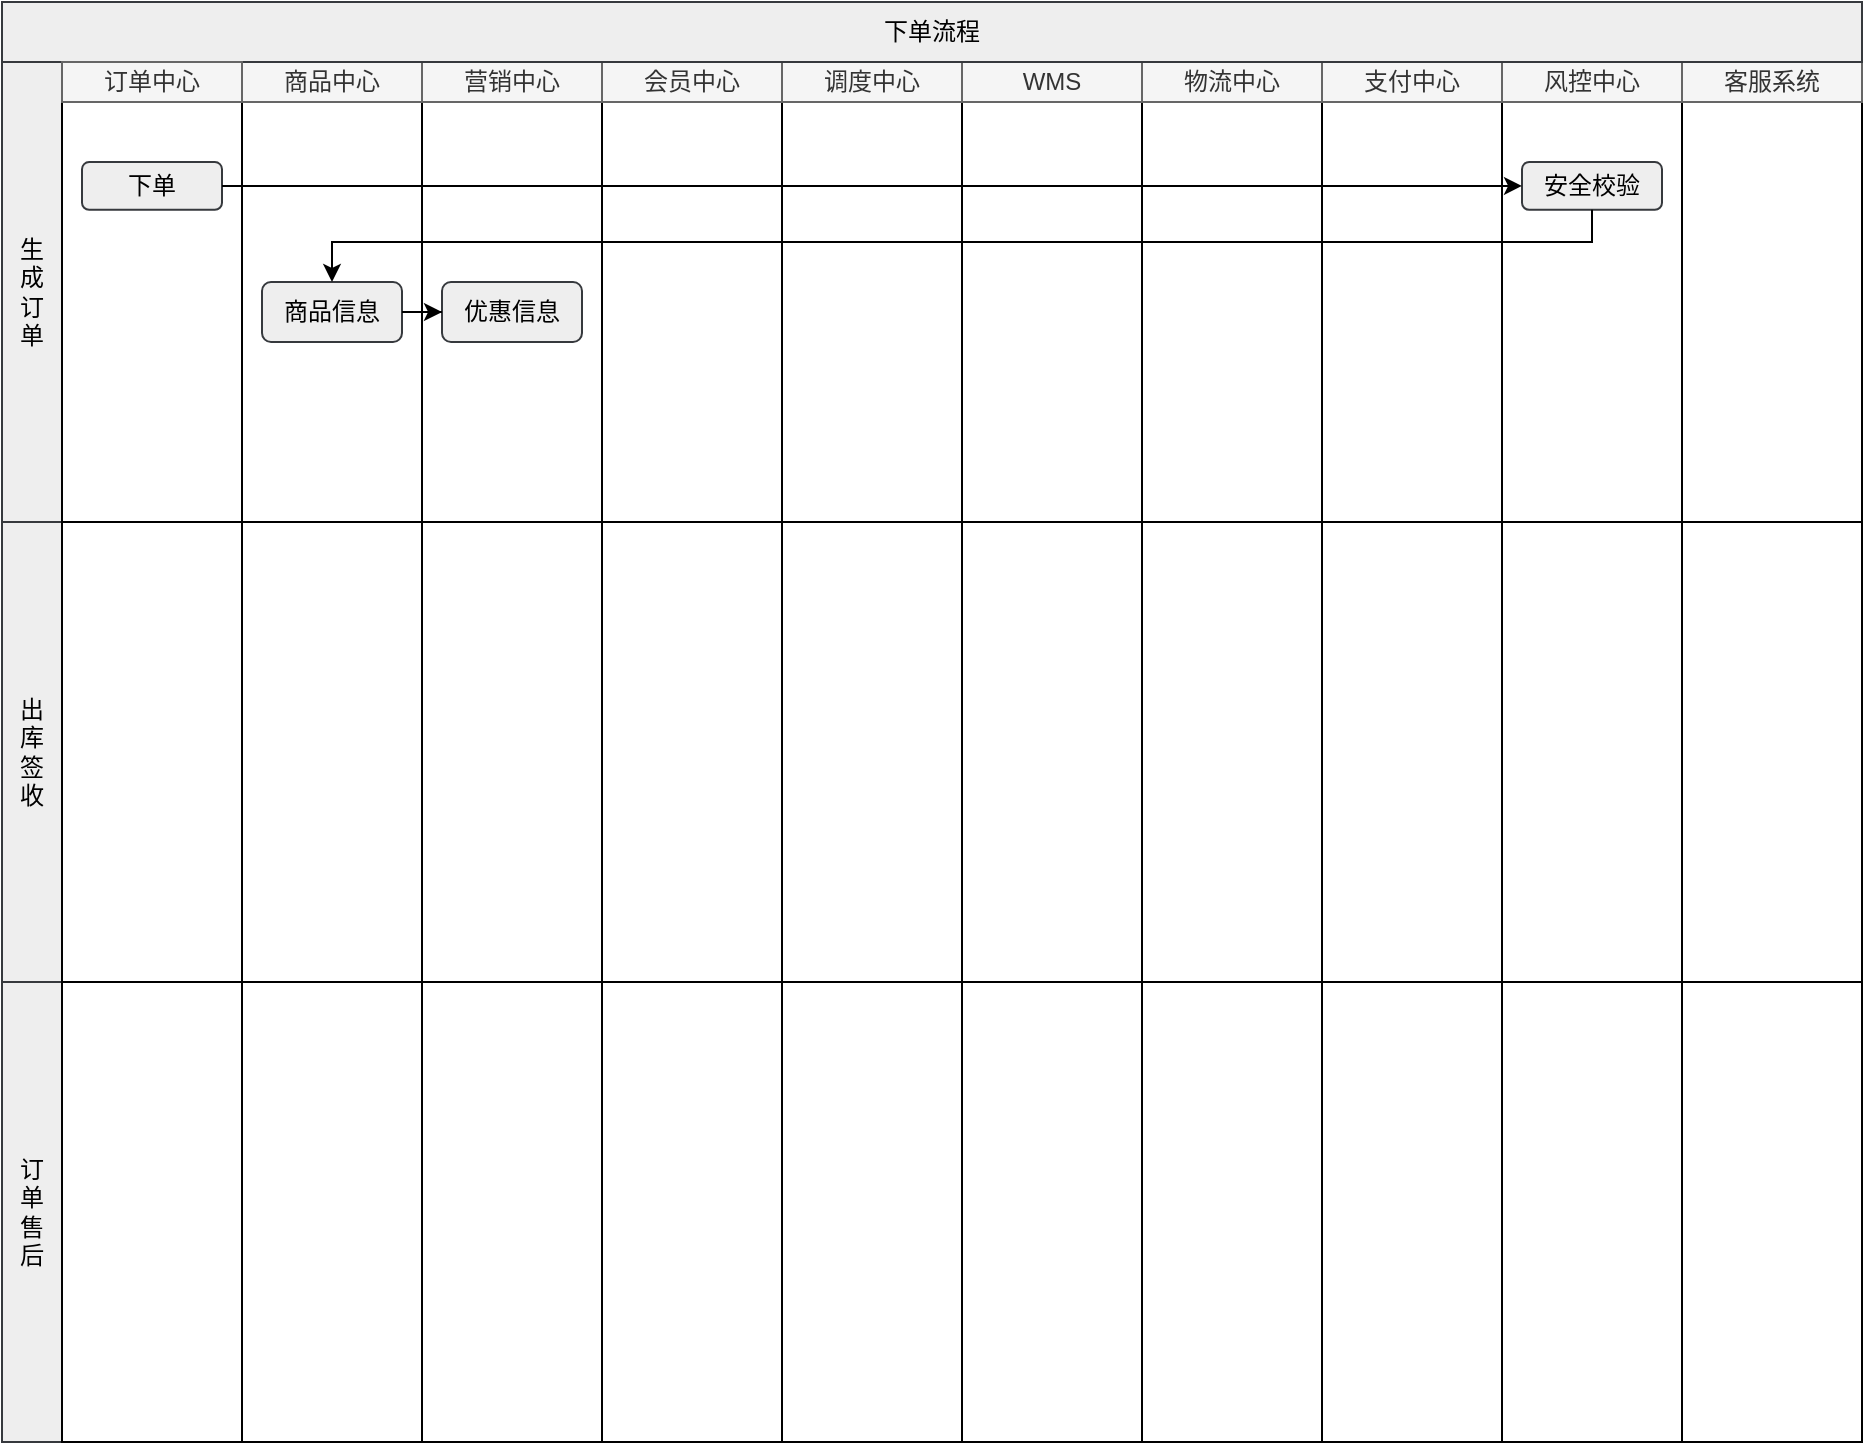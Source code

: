 <mxfile version="21.1.4" type="github">
  <diagram name="第 1 页" id="e_GZHFdNOrCHTup9UNsT">
    <mxGraphModel dx="1050" dy="580" grid="1" gridSize="10" guides="1" tooltips="1" connect="1" arrows="1" fold="1" page="1" pageScale="1" pageWidth="3300" pageHeight="4681" background="#ffffff" math="0" shadow="0">
      <root>
        <mxCell id="0" />
        <mxCell id="1" parent="0" />
        <mxCell id="RsKwWJYFNeszHucl-iUa-10" value="" style="group;fillColor=#eeeeee;strokeColor=#36393d;dashed=1;dashPattern=12 12;" parent="1" vertex="1" connectable="0">
          <mxGeometry x="190" y="260" width="90" height="230" as="geometry" />
        </mxCell>
        <mxCell id="RsKwWJYFNeszHucl-iUa-11" value="" style="rounded=0;whiteSpace=wrap;html=1;" parent="RsKwWJYFNeszHucl-iUa-10" vertex="1">
          <mxGeometry y="20" width="90" height="210" as="geometry" />
        </mxCell>
        <mxCell id="RsKwWJYFNeszHucl-iUa-12" value="商品中心" style="rounded=0;whiteSpace=wrap;html=1;fillColor=#f5f5f5;fontColor=#333333;strokeColor=#666666;" parent="RsKwWJYFNeszHucl-iUa-10" vertex="1">
          <mxGeometry width="90" height="20" as="geometry" />
        </mxCell>
        <mxCell id="7iVzLVZkadfMaypqnPs--5" value="商品信息" style="rounded=1;whiteSpace=wrap;html=1;fillColor=#eeeeee;strokeColor=#36393d;" vertex="1" parent="RsKwWJYFNeszHucl-iUa-10">
          <mxGeometry x="10" y="110" width="70" height="30" as="geometry" />
        </mxCell>
        <mxCell id="RsKwWJYFNeszHucl-iUa-13" value="" style="group;fillColor=#eeeeee;strokeColor=#36393d;" parent="1" vertex="1" connectable="0">
          <mxGeometry x="280" y="260" width="90" height="230" as="geometry" />
        </mxCell>
        <mxCell id="RsKwWJYFNeszHucl-iUa-14" value="" style="rounded=0;whiteSpace=wrap;html=1;" parent="RsKwWJYFNeszHucl-iUa-13" vertex="1">
          <mxGeometry y="20" width="90" height="210" as="geometry" />
        </mxCell>
        <mxCell id="RsKwWJYFNeszHucl-iUa-15" value="营销中心" style="rounded=0;whiteSpace=wrap;html=1;fillColor=#f5f5f5;fontColor=#333333;strokeColor=#666666;" parent="RsKwWJYFNeszHucl-iUa-13" vertex="1">
          <mxGeometry width="90" height="20" as="geometry" />
        </mxCell>
        <mxCell id="7iVzLVZkadfMaypqnPs--7" value="优惠信息" style="rounded=1;whiteSpace=wrap;html=1;fillColor=#eeeeee;strokeColor=#36393d;" vertex="1" parent="RsKwWJYFNeszHucl-iUa-13">
          <mxGeometry x="10" y="110" width="70" height="30" as="geometry" />
        </mxCell>
        <mxCell id="RsKwWJYFNeszHucl-iUa-16" value="" style="group;fillColor=#eeeeee;strokeColor=#36393d;" parent="1" vertex="1" connectable="0">
          <mxGeometry x="370" y="260" width="90" height="230" as="geometry" />
        </mxCell>
        <mxCell id="RsKwWJYFNeszHucl-iUa-17" value="" style="rounded=0;whiteSpace=wrap;html=1;" parent="RsKwWJYFNeszHucl-iUa-16" vertex="1">
          <mxGeometry y="20" width="90" height="210" as="geometry" />
        </mxCell>
        <mxCell id="RsKwWJYFNeszHucl-iUa-18" value="会员中心" style="rounded=0;whiteSpace=wrap;html=1;fillColor=#f5f5f5;fontColor=#333333;strokeColor=#666666;" parent="RsKwWJYFNeszHucl-iUa-16" vertex="1">
          <mxGeometry width="90" height="20" as="geometry" />
        </mxCell>
        <mxCell id="RsKwWJYFNeszHucl-iUa-19" value="" style="group;fillColor=#eeeeee;strokeColor=#36393d;" parent="1" vertex="1" connectable="0">
          <mxGeometry x="460" y="260" width="90" height="230" as="geometry" />
        </mxCell>
        <mxCell id="RsKwWJYFNeszHucl-iUa-20" value="" style="rounded=0;whiteSpace=wrap;html=1;" parent="RsKwWJYFNeszHucl-iUa-19" vertex="1">
          <mxGeometry y="20" width="90" height="210" as="geometry" />
        </mxCell>
        <mxCell id="RsKwWJYFNeszHucl-iUa-21" value="调度中心" style="rounded=0;whiteSpace=wrap;html=1;fillColor=#f5f5f5;fontColor=#333333;strokeColor=#666666;" parent="RsKwWJYFNeszHucl-iUa-19" vertex="1">
          <mxGeometry width="90" height="20" as="geometry" />
        </mxCell>
        <mxCell id="RsKwWJYFNeszHucl-iUa-24" value="" style="group;fillColor=#eeeeee;strokeColor=#36393d;" parent="1" vertex="1" connectable="0">
          <mxGeometry x="550" y="260" width="90" height="230" as="geometry" />
        </mxCell>
        <mxCell id="RsKwWJYFNeszHucl-iUa-25" value="" style="rounded=0;whiteSpace=wrap;html=1;" parent="RsKwWJYFNeszHucl-iUa-24" vertex="1">
          <mxGeometry y="20" width="90" height="210" as="geometry" />
        </mxCell>
        <mxCell id="RsKwWJYFNeszHucl-iUa-26" value="WMS" style="rounded=0;whiteSpace=wrap;html=1;fillColor=#f5f5f5;fontColor=#333333;strokeColor=#666666;" parent="RsKwWJYFNeszHucl-iUa-24" vertex="1">
          <mxGeometry width="90" height="20" as="geometry" />
        </mxCell>
        <mxCell id="RsKwWJYFNeszHucl-iUa-27" value="" style="group" parent="1" vertex="1" connectable="0">
          <mxGeometry x="640" y="260" width="90" height="230" as="geometry" />
        </mxCell>
        <mxCell id="RsKwWJYFNeszHucl-iUa-28" value="" style="rounded=0;whiteSpace=wrap;html=1;" parent="RsKwWJYFNeszHucl-iUa-27" vertex="1">
          <mxGeometry y="20" width="90" height="210" as="geometry" />
        </mxCell>
        <mxCell id="RsKwWJYFNeszHucl-iUa-29" value="物流中心" style="rounded=0;whiteSpace=wrap;html=1;fillColor=#f5f5f5;fontColor=#333333;strokeColor=#666666;" parent="RsKwWJYFNeszHucl-iUa-27" vertex="1">
          <mxGeometry width="90" height="20" as="geometry" />
        </mxCell>
        <mxCell id="RsKwWJYFNeszHucl-iUa-30" value="" style="group" parent="1" vertex="1" connectable="0">
          <mxGeometry x="730" y="260" width="90" height="230" as="geometry" />
        </mxCell>
        <mxCell id="RsKwWJYFNeszHucl-iUa-31" value="" style="rounded=0;whiteSpace=wrap;html=1;" parent="RsKwWJYFNeszHucl-iUa-30" vertex="1">
          <mxGeometry y="20" width="90" height="210" as="geometry" />
        </mxCell>
        <mxCell id="RsKwWJYFNeszHucl-iUa-32" value="支付中心" style="rounded=0;whiteSpace=wrap;html=1;fillColor=#f5f5f5;fontColor=#333333;strokeColor=#666666;" parent="RsKwWJYFNeszHucl-iUa-30" vertex="1">
          <mxGeometry width="90" height="20" as="geometry" />
        </mxCell>
        <mxCell id="RsKwWJYFNeszHucl-iUa-33" value="" style="group" parent="1" vertex="1" connectable="0">
          <mxGeometry x="820" y="260" width="90" height="230" as="geometry" />
        </mxCell>
        <mxCell id="RsKwWJYFNeszHucl-iUa-34" value="" style="rounded=0;whiteSpace=wrap;html=1;" parent="RsKwWJYFNeszHucl-iUa-33" vertex="1">
          <mxGeometry y="20" width="90" height="210" as="geometry" />
        </mxCell>
        <mxCell id="RsKwWJYFNeszHucl-iUa-35" value="风控中心" style="rounded=0;whiteSpace=wrap;html=1;fillColor=#f5f5f5;fontColor=#333333;strokeColor=#666666;" parent="RsKwWJYFNeszHucl-iUa-33" vertex="1">
          <mxGeometry width="90" height="20" as="geometry" />
        </mxCell>
        <mxCell id="7iVzLVZkadfMaypqnPs--1" value="安全校验" style="rounded=1;whiteSpace=wrap;html=1;fillColor=#eeeeee;strokeColor=#36393d;" vertex="1" parent="RsKwWJYFNeszHucl-iUa-33">
          <mxGeometry x="10" y="50" width="70" height="23.91" as="geometry" />
        </mxCell>
        <mxCell id="RsKwWJYFNeszHucl-iUa-36" value="" style="group" parent="1" vertex="1" connectable="0">
          <mxGeometry x="910" y="260" width="90" height="230" as="geometry" />
        </mxCell>
        <mxCell id="RsKwWJYFNeszHucl-iUa-37" value="" style="rounded=0;whiteSpace=wrap;html=1;" parent="RsKwWJYFNeszHucl-iUa-36" vertex="1">
          <mxGeometry y="20" width="90" height="210" as="geometry" />
        </mxCell>
        <mxCell id="RsKwWJYFNeszHucl-iUa-38" value="客服系统" style="rounded=0;whiteSpace=wrap;html=1;fillColor=#f5f5f5;fontColor=#333333;strokeColor=#666666;" parent="RsKwWJYFNeszHucl-iUa-36" vertex="1">
          <mxGeometry width="90" height="20" as="geometry" />
        </mxCell>
        <mxCell id="RsKwWJYFNeszHucl-iUa-40" value="下单流程" style="rounded=0;whiteSpace=wrap;html=1;fillColor=#eeeeee;strokeColor=#36393d;" parent="1" vertex="1">
          <mxGeometry x="70" y="230" width="930" height="30" as="geometry" />
        </mxCell>
        <mxCell id="RsKwWJYFNeszHucl-iUa-41" value="生&lt;br&gt;成&lt;br&gt;订&lt;br&gt;单" style="rounded=0;whiteSpace=wrap;html=1;fillColor=#eeeeee;strokeColor=#36393d;" parent="1" vertex="1">
          <mxGeometry x="70" y="260" width="30" height="230" as="geometry" />
        </mxCell>
        <mxCell id="RsKwWJYFNeszHucl-iUa-42" value="出&lt;br&gt;库&lt;br&gt;签&lt;br&gt;收" style="rounded=0;whiteSpace=wrap;html=1;fillColor=#eeeeee;strokeColor=#36393d;" parent="1" vertex="1">
          <mxGeometry x="70" y="490" width="30" height="230" as="geometry" />
        </mxCell>
        <mxCell id="RsKwWJYFNeszHucl-iUa-43" value="订&lt;br&gt;单&lt;br&gt;售&lt;br&gt;后" style="rounded=0;whiteSpace=wrap;html=1;fillColor=#eeeeee;strokeColor=#36393d;" parent="1" vertex="1">
          <mxGeometry x="70" y="720" width="30" height="230" as="geometry" />
        </mxCell>
        <mxCell id="RsKwWJYFNeszHucl-iUa-46" value="" style="rounded=0;whiteSpace=wrap;html=1;" parent="1" vertex="1">
          <mxGeometry x="100" y="490" width="90" height="230" as="geometry" />
        </mxCell>
        <mxCell id="RsKwWJYFNeszHucl-iUa-47" value="" style="rounded=0;whiteSpace=wrap;html=1;" parent="1" vertex="1">
          <mxGeometry x="100" y="720" width="90" height="230" as="geometry" />
        </mxCell>
        <mxCell id="RsKwWJYFNeszHucl-iUa-48" value="" style="rounded=0;whiteSpace=wrap;html=1;" parent="1" vertex="1">
          <mxGeometry x="190" y="490" width="90" height="230" as="geometry" />
        </mxCell>
        <mxCell id="RsKwWJYFNeszHucl-iUa-49" value="" style="rounded=0;whiteSpace=wrap;html=1;" parent="1" vertex="1">
          <mxGeometry x="280" y="490" width="90" height="230" as="geometry" />
        </mxCell>
        <mxCell id="RsKwWJYFNeszHucl-iUa-50" value="" style="rounded=0;whiteSpace=wrap;html=1;" parent="1" vertex="1">
          <mxGeometry x="370" y="490" width="90" height="230" as="geometry" />
        </mxCell>
        <mxCell id="RsKwWJYFNeszHucl-iUa-51" value="" style="rounded=0;whiteSpace=wrap;html=1;" parent="1" vertex="1">
          <mxGeometry x="460" y="490" width="90" height="230" as="geometry" />
        </mxCell>
        <mxCell id="RsKwWJYFNeszHucl-iUa-52" value="" style="rounded=0;whiteSpace=wrap;html=1;" parent="1" vertex="1">
          <mxGeometry x="550" y="490" width="90" height="230" as="geometry" />
        </mxCell>
        <mxCell id="RsKwWJYFNeszHucl-iUa-53" value="" style="rounded=0;whiteSpace=wrap;html=1;" parent="1" vertex="1">
          <mxGeometry x="640" y="490" width="90" height="230" as="geometry" />
        </mxCell>
        <mxCell id="RsKwWJYFNeszHucl-iUa-54" value="" style="rounded=0;whiteSpace=wrap;html=1;" parent="1" vertex="1">
          <mxGeometry x="730" y="490" width="90" height="230" as="geometry" />
        </mxCell>
        <mxCell id="RsKwWJYFNeszHucl-iUa-55" value="" style="rounded=0;whiteSpace=wrap;html=1;" parent="1" vertex="1">
          <mxGeometry x="820" y="490" width="90" height="230" as="geometry" />
        </mxCell>
        <mxCell id="RsKwWJYFNeszHucl-iUa-56" value="" style="rounded=0;whiteSpace=wrap;html=1;" parent="1" vertex="1">
          <mxGeometry x="910" y="490" width="90" height="230" as="geometry" />
        </mxCell>
        <mxCell id="RsKwWJYFNeszHucl-iUa-57" value="" style="rounded=0;whiteSpace=wrap;html=1;" parent="1" vertex="1">
          <mxGeometry x="190" y="720" width="90" height="230" as="geometry" />
        </mxCell>
        <mxCell id="RsKwWJYFNeszHucl-iUa-58" value="" style="rounded=0;whiteSpace=wrap;html=1;" parent="1" vertex="1">
          <mxGeometry x="280" y="720" width="90" height="230" as="geometry" />
        </mxCell>
        <mxCell id="RsKwWJYFNeszHucl-iUa-59" value="" style="rounded=0;whiteSpace=wrap;html=1;" parent="1" vertex="1">
          <mxGeometry x="370" y="720" width="90" height="230" as="geometry" />
        </mxCell>
        <mxCell id="RsKwWJYFNeszHucl-iUa-60" value="" style="rounded=0;whiteSpace=wrap;html=1;" parent="1" vertex="1">
          <mxGeometry x="460" y="720" width="90" height="230" as="geometry" />
        </mxCell>
        <mxCell id="RsKwWJYFNeszHucl-iUa-61" value="" style="rounded=0;whiteSpace=wrap;html=1;" parent="1" vertex="1">
          <mxGeometry x="550" y="720" width="90" height="230" as="geometry" />
        </mxCell>
        <mxCell id="RsKwWJYFNeszHucl-iUa-62" value="" style="rounded=0;whiteSpace=wrap;html=1;" parent="1" vertex="1">
          <mxGeometry x="640" y="720" width="90" height="230" as="geometry" />
        </mxCell>
        <mxCell id="RsKwWJYFNeszHucl-iUa-63" value="" style="rounded=0;whiteSpace=wrap;html=1;" parent="1" vertex="1">
          <mxGeometry x="730" y="720" width="90" height="230" as="geometry" />
        </mxCell>
        <mxCell id="RsKwWJYFNeszHucl-iUa-64" value="" style="rounded=0;whiteSpace=wrap;html=1;" parent="1" vertex="1">
          <mxGeometry x="820" y="720" width="90" height="230" as="geometry" />
        </mxCell>
        <mxCell id="RsKwWJYFNeszHucl-iUa-65" value="" style="rounded=0;whiteSpace=wrap;html=1;" parent="1" vertex="1">
          <mxGeometry x="910" y="720" width="90" height="230" as="geometry" />
        </mxCell>
        <mxCell id="RsKwWJYFNeszHucl-iUa-69" value="" style="group;fillColor=#eeeeee;strokeColor=#36393d;" parent="1" vertex="1" connectable="0">
          <mxGeometry x="100" y="260" width="90" height="230" as="geometry" />
        </mxCell>
        <mxCell id="RsKwWJYFNeszHucl-iUa-70" value="" style="rounded=0;whiteSpace=wrap;html=1;" parent="RsKwWJYFNeszHucl-iUa-69" vertex="1">
          <mxGeometry y="20" width="90" height="210" as="geometry" />
        </mxCell>
        <mxCell id="RsKwWJYFNeszHucl-iUa-71" value="订单中心" style="rounded=0;whiteSpace=wrap;html=1;fillColor=#f5f5f5;fontColor=#333333;strokeColor=#666666;" parent="RsKwWJYFNeszHucl-iUa-69" vertex="1">
          <mxGeometry width="90" height="20" as="geometry" />
        </mxCell>
        <mxCell id="RsKwWJYFNeszHucl-iUa-68" value="下单" style="rounded=1;whiteSpace=wrap;html=1;fillColor=#eeeeee;strokeColor=#36393d;" parent="RsKwWJYFNeszHucl-iUa-69" vertex="1">
          <mxGeometry x="10" y="50" width="70" height="23.91" as="geometry" />
        </mxCell>
        <mxCell id="7iVzLVZkadfMaypqnPs--4" style="edgeStyle=orthogonalEdgeStyle;rounded=0;orthogonalLoop=1;jettySize=auto;html=1;entryX=0;entryY=0.5;entryDx=0;entryDy=0;" edge="1" parent="1" source="RsKwWJYFNeszHucl-iUa-68" target="7iVzLVZkadfMaypqnPs--1">
          <mxGeometry relative="1" as="geometry" />
        </mxCell>
        <mxCell id="7iVzLVZkadfMaypqnPs--6" style="edgeStyle=orthogonalEdgeStyle;rounded=0;orthogonalLoop=1;jettySize=auto;html=1;" edge="1" parent="1" source="7iVzLVZkadfMaypqnPs--1" target="7iVzLVZkadfMaypqnPs--5">
          <mxGeometry relative="1" as="geometry">
            <Array as="points">
              <mxPoint x="865" y="350" />
              <mxPoint x="235" y="350" />
            </Array>
          </mxGeometry>
        </mxCell>
        <mxCell id="7iVzLVZkadfMaypqnPs--11" style="edgeStyle=orthogonalEdgeStyle;rounded=0;orthogonalLoop=1;jettySize=auto;html=1;" edge="1" parent="1" source="7iVzLVZkadfMaypqnPs--5" target="7iVzLVZkadfMaypqnPs--7">
          <mxGeometry relative="1" as="geometry" />
        </mxCell>
      </root>
    </mxGraphModel>
  </diagram>
</mxfile>
